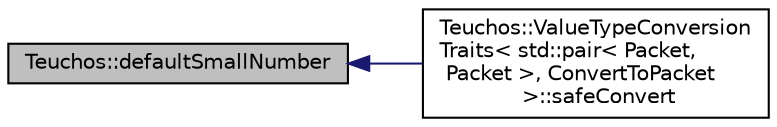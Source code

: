 digraph "Teuchos::defaultSmallNumber"
{
  edge [fontname="Helvetica",fontsize="10",labelfontname="Helvetica",labelfontsize="10"];
  node [fontname="Helvetica",fontsize="10",shape=record];
  rankdir="LR";
  Node716 [label="Teuchos::defaultSmallNumber",height=0.2,width=0.4,color="black", fillcolor="grey75", style="filled", fontcolor="black"];
  Node716 -> Node717 [dir="back",color="midnightblue",fontsize="10",style="solid",fontname="Helvetica"];
  Node717 [label="Teuchos::ValueTypeConversion\lTraits\< std::pair\< Packet,\l Packet \>, ConvertToPacket\l \>::safeConvert",height=0.2,width=0.4,color="black", fillcolor="white", style="filled",URL="$dd/da7/class_teuchos_1_1_value_type_conversion_traits_3_01std_1_1pair_3_01_packet_00_01_packet_01_4_00_01_convert_to_packet_01_4.html#a036b0580017d5e72c410ab2d43cd679a"];
}
